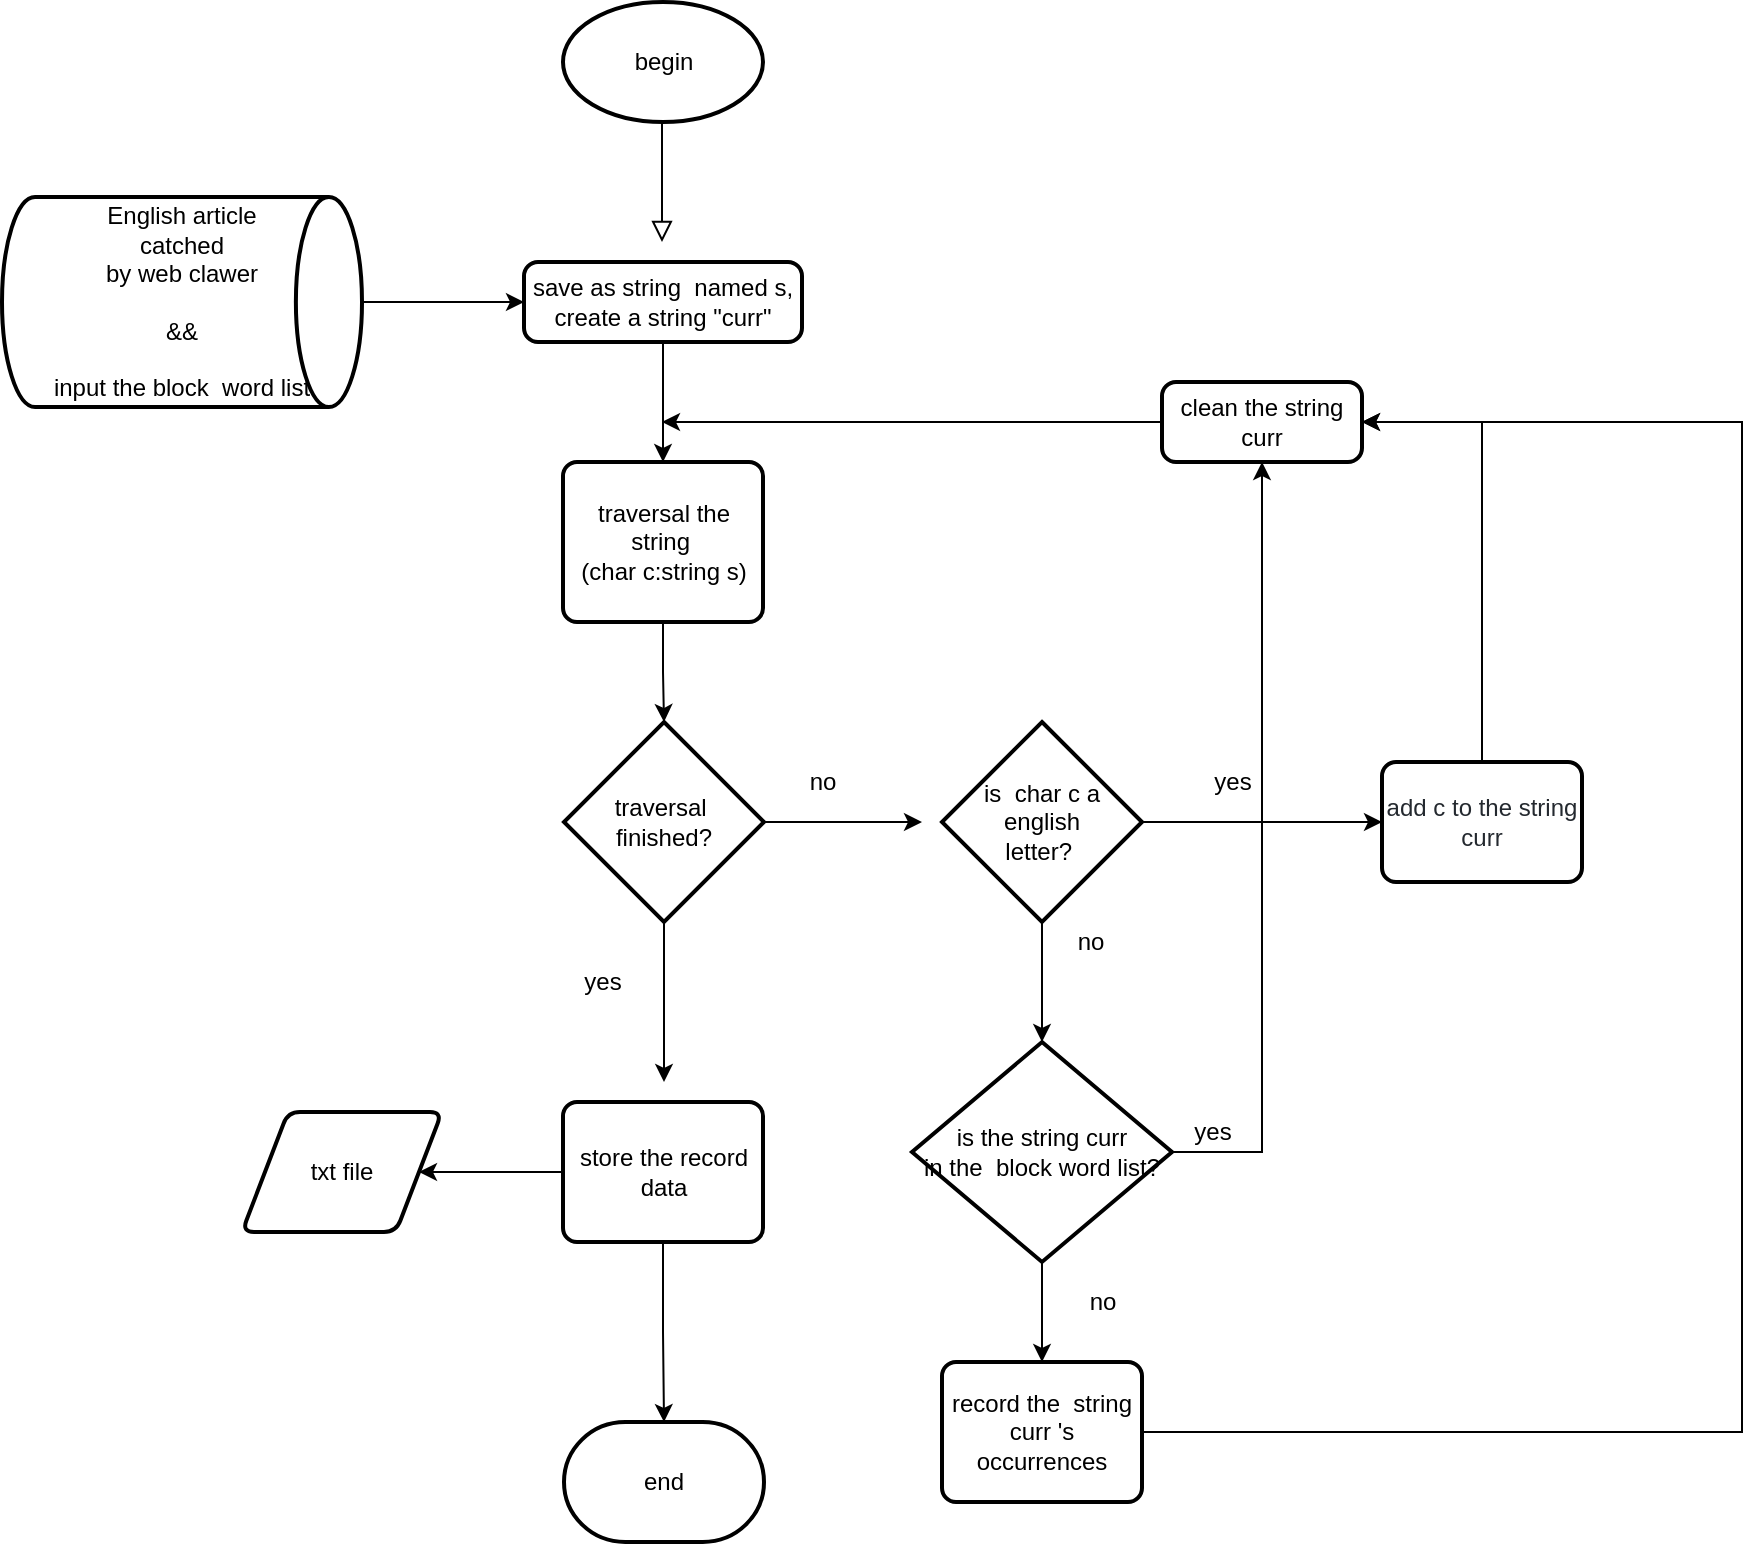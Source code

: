 <mxfile version="15.4.0" type="device"><diagram id="C5RBs43oDa-KdzZeNtuy" name="Page-1"><mxGraphModel dx="1800" dy="1816" grid="1" gridSize="10" guides="1" tooltips="1" connect="1" arrows="1" fold="1" page="1" pageScale="1" pageWidth="827" pageHeight="1169" math="0" shadow="0"><root><mxCell id="WIyWlLk6GJQsqaUBKTNV-0"/><mxCell id="WIyWlLk6GJQsqaUBKTNV-1" parent="WIyWlLk6GJQsqaUBKTNV-0"/><mxCell id="WIyWlLk6GJQsqaUBKTNV-2" value="" style="rounded=0;html=1;jettySize=auto;orthogonalLoop=1;fontSize=11;endArrow=block;endFill=0;endSize=8;strokeWidth=1;shadow=0;labelBackgroundColor=none;edgeStyle=orthogonalEdgeStyle;" parent="WIyWlLk6GJQsqaUBKTNV-1" edge="1"><mxGeometry relative="1" as="geometry"><mxPoint x="200" y="50" as="sourcePoint"/><mxPoint x="200" y="110" as="targetPoint"/></mxGeometry></mxCell><mxCell id="sB1Qpc8SMpAsl8TfiBa0-4" value="" style="edgeStyle=orthogonalEdgeStyle;rounded=0;orthogonalLoop=1;jettySize=auto;html=1;" edge="1" parent="WIyWlLk6GJQsqaUBKTNV-1" source="sB1Qpc8SMpAsl8TfiBa0-0" target="sB1Qpc8SMpAsl8TfiBa0-2"><mxGeometry relative="1" as="geometry"/></mxCell><mxCell id="sB1Qpc8SMpAsl8TfiBa0-0" value="English article&lt;br&gt;catched&lt;br&gt;by web clawer&lt;br&gt;&lt;br&gt;&amp;amp;&amp;amp;&lt;br&gt;&lt;br&gt;input the block&amp;nbsp; word list" style="strokeWidth=2;html=1;shape=mxgraph.flowchart.direct_data;whiteSpace=wrap;" vertex="1" parent="WIyWlLk6GJQsqaUBKTNV-1"><mxGeometry x="-130" y="87.5" width="180" height="105" as="geometry"/></mxCell><mxCell id="sB1Qpc8SMpAsl8TfiBa0-9" value="" style="edgeStyle=orthogonalEdgeStyle;rounded=0;orthogonalLoop=1;jettySize=auto;html=1;" edge="1" parent="WIyWlLk6GJQsqaUBKTNV-1" source="sB1Qpc8SMpAsl8TfiBa0-2" target="sB1Qpc8SMpAsl8TfiBa0-6"><mxGeometry relative="1" as="geometry"/></mxCell><mxCell id="sB1Qpc8SMpAsl8TfiBa0-2" value="save as string&amp;nbsp; named s,&lt;br&gt;create a string &quot;curr&quot;" style="rounded=1;whiteSpace=wrap;html=1;absoluteArcSize=1;arcSize=14;strokeWidth=2;" vertex="1" parent="WIyWlLk6GJQsqaUBKTNV-1"><mxGeometry x="131" y="120" width="139" height="40" as="geometry"/></mxCell><mxCell id="sB1Qpc8SMpAsl8TfiBa0-5" value="&lt;span&gt;begin&lt;/span&gt;" style="strokeWidth=2;html=1;shape=mxgraph.flowchart.start_1;whiteSpace=wrap;" vertex="1" parent="WIyWlLk6GJQsqaUBKTNV-1"><mxGeometry x="150.5" y="-10" width="100" height="60" as="geometry"/></mxCell><mxCell id="sB1Qpc8SMpAsl8TfiBa0-10" value="" style="edgeStyle=orthogonalEdgeStyle;rounded=0;orthogonalLoop=1;jettySize=auto;html=1;" edge="1" parent="WIyWlLk6GJQsqaUBKTNV-1" source="sB1Qpc8SMpAsl8TfiBa0-6" target="sB1Qpc8SMpAsl8TfiBa0-8"><mxGeometry relative="1" as="geometry"/></mxCell><mxCell id="sB1Qpc8SMpAsl8TfiBa0-6" value="traversal the string&amp;nbsp;&lt;br&gt;(char c:string s)" style="rounded=1;whiteSpace=wrap;html=1;absoluteArcSize=1;arcSize=14;strokeWidth=2;" vertex="1" parent="WIyWlLk6GJQsqaUBKTNV-1"><mxGeometry x="150.5" y="220" width="100" height="80" as="geometry"/></mxCell><mxCell id="sB1Qpc8SMpAsl8TfiBa0-12" style="edgeStyle=orthogonalEdgeStyle;rounded=0;orthogonalLoop=1;jettySize=auto;html=1;" edge="1" parent="WIyWlLk6GJQsqaUBKTNV-1" source="sB1Qpc8SMpAsl8TfiBa0-8"><mxGeometry relative="1" as="geometry"><mxPoint x="330" y="400" as="targetPoint"/></mxGeometry></mxCell><mxCell id="sB1Qpc8SMpAsl8TfiBa0-15" style="edgeStyle=orthogonalEdgeStyle;rounded=0;orthogonalLoop=1;jettySize=auto;html=1;" edge="1" parent="WIyWlLk6GJQsqaUBKTNV-1" source="sB1Qpc8SMpAsl8TfiBa0-8"><mxGeometry relative="1" as="geometry"><mxPoint x="201" y="530" as="targetPoint"/></mxGeometry></mxCell><mxCell id="sB1Qpc8SMpAsl8TfiBa0-8" value="traversal&amp;nbsp; finished?" style="strokeWidth=2;html=1;shape=mxgraph.flowchart.decision;whiteSpace=wrap;" vertex="1" parent="WIyWlLk6GJQsqaUBKTNV-1"><mxGeometry x="151" y="350" width="100" height="100" as="geometry"/></mxCell><mxCell id="sB1Qpc8SMpAsl8TfiBa0-13" value="no" style="text;html=1;align=center;verticalAlign=middle;resizable=0;points=[];autosize=1;strokeColor=none;fillColor=none;" vertex="1" parent="WIyWlLk6GJQsqaUBKTNV-1"><mxGeometry x="265" y="370" width="30" height="20" as="geometry"/></mxCell><mxCell id="sB1Qpc8SMpAsl8TfiBa0-18" style="edgeStyle=orthogonalEdgeStyle;rounded=0;orthogonalLoop=1;jettySize=auto;html=1;entryX=0;entryY=0.5;entryDx=0;entryDy=0;" edge="1" parent="WIyWlLk6GJQsqaUBKTNV-1" source="sB1Qpc8SMpAsl8TfiBa0-14" target="sB1Qpc8SMpAsl8TfiBa0-17"><mxGeometry relative="1" as="geometry"/></mxCell><mxCell id="sB1Qpc8SMpAsl8TfiBa0-20" style="edgeStyle=orthogonalEdgeStyle;rounded=0;orthogonalLoop=1;jettySize=auto;html=1;" edge="1" parent="WIyWlLk6GJQsqaUBKTNV-1" source="sB1Qpc8SMpAsl8TfiBa0-14"><mxGeometry relative="1" as="geometry"><mxPoint x="390" y="510" as="targetPoint"/></mxGeometry></mxCell><mxCell id="sB1Qpc8SMpAsl8TfiBa0-14" value="is&amp;nbsp; char c a english&lt;br&gt;letter?&amp;nbsp;" style="strokeWidth=2;html=1;shape=mxgraph.flowchart.decision;whiteSpace=wrap;" vertex="1" parent="WIyWlLk6GJQsqaUBKTNV-1"><mxGeometry x="340" y="350" width="100" height="100" as="geometry"/></mxCell><mxCell id="sB1Qpc8SMpAsl8TfiBa0-16" value="yes" style="text;html=1;align=center;verticalAlign=middle;resizable=0;points=[];autosize=1;strokeColor=none;fillColor=none;" vertex="1" parent="WIyWlLk6GJQsqaUBKTNV-1"><mxGeometry x="155" y="470" width="30" height="20" as="geometry"/></mxCell><mxCell id="sB1Qpc8SMpAsl8TfiBa0-39" style="edgeStyle=orthogonalEdgeStyle;rounded=0;orthogonalLoop=1;jettySize=auto;html=1;entryX=1;entryY=0.5;entryDx=0;entryDy=0;" edge="1" parent="WIyWlLk6GJQsqaUBKTNV-1" source="sB1Qpc8SMpAsl8TfiBa0-17" target="sB1Qpc8SMpAsl8TfiBa0-35"><mxGeometry relative="1" as="geometry"><mxPoint x="590" y="200" as="targetPoint"/><Array as="points"><mxPoint x="610" y="200"/></Array></mxGeometry></mxCell><mxCell id="sB1Qpc8SMpAsl8TfiBa0-17" value="&lt;font color=&quot;#24292f&quot;&gt;&lt;span style=&quot;background-color: rgb(255 , 255 , 255)&quot;&gt;add c to the string curr&lt;/span&gt;&lt;/font&gt;" style="rounded=1;whiteSpace=wrap;html=1;absoluteArcSize=1;arcSize=14;strokeWidth=2;" vertex="1" parent="WIyWlLk6GJQsqaUBKTNV-1"><mxGeometry x="560" y="370" width="100" height="60" as="geometry"/></mxCell><mxCell id="sB1Qpc8SMpAsl8TfiBa0-19" value="yes" style="text;html=1;align=center;verticalAlign=middle;resizable=0;points=[];autosize=1;strokeColor=none;fillColor=none;" vertex="1" parent="WIyWlLk6GJQsqaUBKTNV-1"><mxGeometry x="470" y="370" width="30" height="20" as="geometry"/></mxCell><mxCell id="sB1Qpc8SMpAsl8TfiBa0-21" value="no&lt;br&gt;" style="text;html=1;align=center;verticalAlign=middle;resizable=0;points=[];autosize=1;strokeColor=none;fillColor=none;" vertex="1" parent="WIyWlLk6GJQsqaUBKTNV-1"><mxGeometry x="399" y="450" width="30" height="20" as="geometry"/></mxCell><mxCell id="sB1Qpc8SMpAsl8TfiBa0-24" style="edgeStyle=orthogonalEdgeStyle;rounded=0;orthogonalLoop=1;jettySize=auto;html=1;" edge="1" parent="WIyWlLk6GJQsqaUBKTNV-1" source="sB1Qpc8SMpAsl8TfiBa0-22"><mxGeometry relative="1" as="geometry"><mxPoint x="390" y="670" as="targetPoint"/></mxGeometry></mxCell><mxCell id="sB1Qpc8SMpAsl8TfiBa0-42" style="edgeStyle=orthogonalEdgeStyle;rounded=0;orthogonalLoop=1;jettySize=auto;html=1;exitX=1;exitY=0.5;exitDx=0;exitDy=0;exitPerimeter=0;entryX=0.5;entryY=1;entryDx=0;entryDy=0;" edge="1" parent="WIyWlLk6GJQsqaUBKTNV-1" source="sB1Qpc8SMpAsl8TfiBa0-22" target="sB1Qpc8SMpAsl8TfiBa0-35"><mxGeometry relative="1" as="geometry"><mxPoint x="510" y="565.294" as="targetPoint"/><Array as="points"><mxPoint x="500" y="565"/><mxPoint x="500" y="220"/></Array></mxGeometry></mxCell><mxCell id="sB1Qpc8SMpAsl8TfiBa0-22" value="is the string curr&lt;br&gt;in the&amp;nbsp; block word list?" style="strokeWidth=2;html=1;shape=mxgraph.flowchart.decision;whiteSpace=wrap;" vertex="1" parent="WIyWlLk6GJQsqaUBKTNV-1"><mxGeometry x="325" y="510" width="130" height="110" as="geometry"/></mxCell><mxCell id="sB1Qpc8SMpAsl8TfiBa0-43" style="edgeStyle=orthogonalEdgeStyle;rounded=0;orthogonalLoop=1;jettySize=auto;html=1;" edge="1" parent="WIyWlLk6GJQsqaUBKTNV-1" source="sB1Qpc8SMpAsl8TfiBa0-25" target="sB1Qpc8SMpAsl8TfiBa0-35"><mxGeometry relative="1" as="geometry"><mxPoint x="610" y="200" as="targetPoint"/><Array as="points"><mxPoint x="740" y="705"/><mxPoint x="740" y="200"/></Array></mxGeometry></mxCell><mxCell id="sB1Qpc8SMpAsl8TfiBa0-25" value="record the&amp;nbsp; string curr 's occurrences" style="rounded=1;whiteSpace=wrap;html=1;absoluteArcSize=1;arcSize=14;strokeWidth=2;" vertex="1" parent="WIyWlLk6GJQsqaUBKTNV-1"><mxGeometry x="340" y="670" width="100" height="70" as="geometry"/></mxCell><mxCell id="sB1Qpc8SMpAsl8TfiBa0-26" value="no" style="text;html=1;align=center;verticalAlign=middle;resizable=0;points=[];autosize=1;strokeColor=none;fillColor=none;" vertex="1" parent="WIyWlLk6GJQsqaUBKTNV-1"><mxGeometry x="405" y="630" width="30" height="20" as="geometry"/></mxCell><mxCell id="sB1Qpc8SMpAsl8TfiBa0-27" value="txt file" style="shape=parallelogram;html=1;strokeWidth=2;perimeter=parallelogramPerimeter;whiteSpace=wrap;rounded=1;arcSize=12;size=0.23;" vertex="1" parent="WIyWlLk6GJQsqaUBKTNV-1"><mxGeometry x="-10" y="545" width="100" height="60" as="geometry"/></mxCell><mxCell id="sB1Qpc8SMpAsl8TfiBa0-29" style="edgeStyle=orthogonalEdgeStyle;rounded=0;orthogonalLoop=1;jettySize=auto;html=1;" edge="1" parent="WIyWlLk6GJQsqaUBKTNV-1" source="sB1Qpc8SMpAsl8TfiBa0-28" target="sB1Qpc8SMpAsl8TfiBa0-27"><mxGeometry relative="1" as="geometry"/></mxCell><mxCell id="sB1Qpc8SMpAsl8TfiBa0-34" style="edgeStyle=orthogonalEdgeStyle;rounded=0;orthogonalLoop=1;jettySize=auto;html=1;entryX=0.5;entryY=0;entryDx=0;entryDy=0;entryPerimeter=0;" edge="1" parent="WIyWlLk6GJQsqaUBKTNV-1" source="sB1Qpc8SMpAsl8TfiBa0-28" target="sB1Qpc8SMpAsl8TfiBa0-33"><mxGeometry relative="1" as="geometry"/></mxCell><mxCell id="sB1Qpc8SMpAsl8TfiBa0-28" value="store the record data" style="rounded=1;whiteSpace=wrap;html=1;absoluteArcSize=1;arcSize=14;strokeWidth=2;" vertex="1" parent="WIyWlLk6GJQsqaUBKTNV-1"><mxGeometry x="150.5" y="540" width="100" height="70" as="geometry"/></mxCell><mxCell id="sB1Qpc8SMpAsl8TfiBa0-32" value="yes" style="text;html=1;align=center;verticalAlign=middle;resizable=0;points=[];autosize=1;strokeColor=none;fillColor=none;" vertex="1" parent="WIyWlLk6GJQsqaUBKTNV-1"><mxGeometry x="460" y="545" width="30" height="20" as="geometry"/></mxCell><mxCell id="sB1Qpc8SMpAsl8TfiBa0-33" value="end" style="strokeWidth=2;html=1;shape=mxgraph.flowchart.terminator;whiteSpace=wrap;" vertex="1" parent="WIyWlLk6GJQsqaUBKTNV-1"><mxGeometry x="151" y="700" width="100" height="60" as="geometry"/></mxCell><mxCell id="sB1Qpc8SMpAsl8TfiBa0-40" style="edgeStyle=orthogonalEdgeStyle;rounded=0;orthogonalLoop=1;jettySize=auto;html=1;" edge="1" parent="WIyWlLk6GJQsqaUBKTNV-1" source="sB1Qpc8SMpAsl8TfiBa0-35"><mxGeometry relative="1" as="geometry"><mxPoint x="200" y="200" as="targetPoint"/></mxGeometry></mxCell><mxCell id="sB1Qpc8SMpAsl8TfiBa0-35" value="clean the string curr" style="rounded=1;whiteSpace=wrap;html=1;absoluteArcSize=1;arcSize=14;strokeWidth=2;" vertex="1" parent="WIyWlLk6GJQsqaUBKTNV-1"><mxGeometry x="450" y="180" width="100" height="40" as="geometry"/></mxCell></root></mxGraphModel></diagram></mxfile>